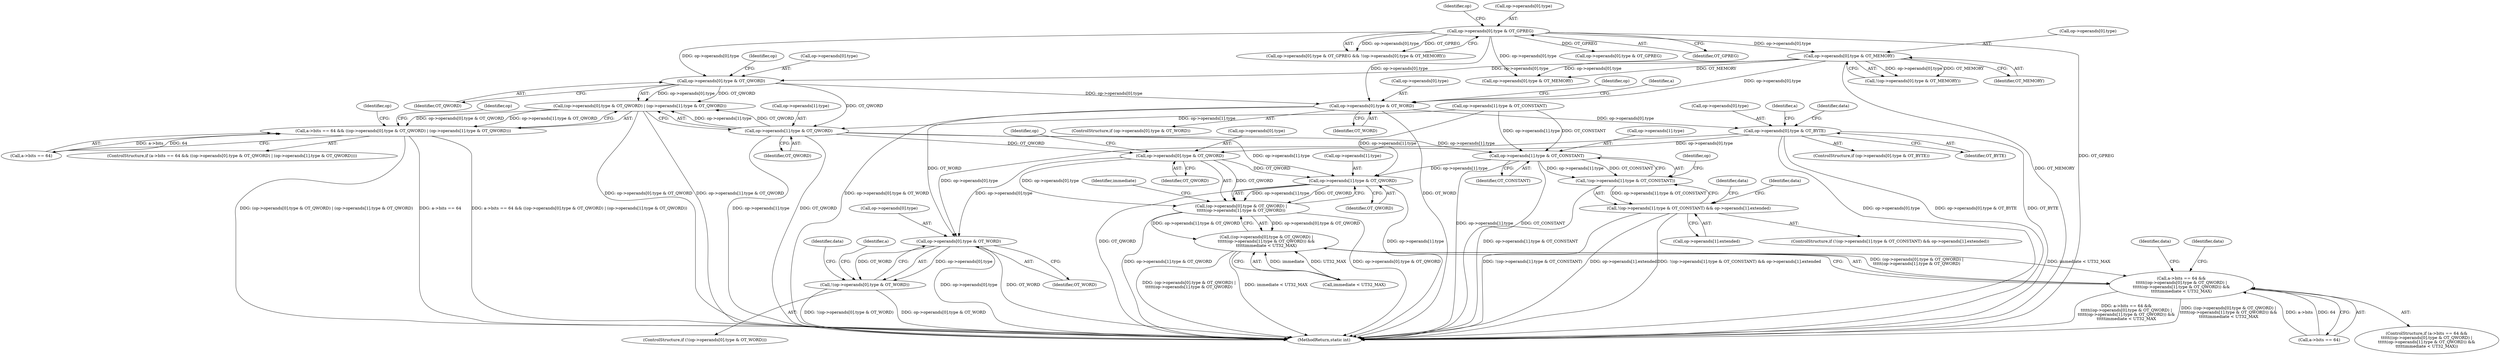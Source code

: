 digraph "0_radare2_f17bfd9f1da05f30f23a4dd05e9d2363e1406948@API" {
"1000217" [label="(Call,op->operands[0].type & OT_QWORD)"];
"1000189" [label="(Call,op->operands[0].type & OT_GPREG)"];
"1000199" [label="(Call,op->operands[0].type & OT_MEMORY)"];
"1000216" [label="(Call,(op->operands[0].type & OT_QWORD) | (op->operands[1].type & OT_QWORD))"];
"1000210" [label="(Call,a->bits == 64 && ((op->operands[0].type & OT_QWORD) | (op->operands[1].type & OT_QWORD)))"];
"1000226" [label="(Call,op->operands[1].type & OT_QWORD)"];
"1000239" [label="(Call,op->operands[1].type & OT_CONSTANT)"];
"1000238" [label="(Call,!(op->operands[1].type & OT_CONSTANT))"];
"1000237" [label="(Call,!(op->operands[1].type & OT_CONSTANT) && op->operands[1].extended)"];
"1000361" [label="(Call,op->operands[1].type & OT_QWORD)"];
"1000351" [label="(Call,(op->operands[0].type & OT_QWORD) |\n\t\t\t\t\t(op->operands[1].type & OT_QWORD))"];
"1000350" [label="(Call,((op->operands[0].type & OT_QWORD) |\n\t\t\t\t\t(op->operands[1].type & OT_QWORD)) &&\n\t\t\t\t\timmediate < UT32_MAX)"];
"1000344" [label="(Call,a->bits == 64 &&\n\t\t\t\t\t((op->operands[0].type & OT_QWORD) |\n\t\t\t\t\t(op->operands[1].type & OT_QWORD)) &&\n\t\t\t\t\timmediate < UT32_MAX)"];
"1000352" [label="(Call,op->operands[0].type & OT_QWORD)"];
"1000426" [label="(Call,op->operands[0].type & OT_WORD)"];
"1000425" [label="(Call,!(op->operands[0].type & OT_WORD))"];
"1000287" [label="(Call,op->operands[0].type & OT_WORD)"];
"1000311" [label="(Call,op->operands[0].type & OT_BYTE)"];
"1000352" [label="(Call,op->operands[0].type & OT_QWORD)"];
"1000266" [label="(Identifier,data)"];
"1000226" [label="(Call,op->operands[1].type & OT_QWORD)"];
"1000275" [label="(Identifier,op)"];
"1000353" [label="(Call,op->operands[0].type)"];
"1000315" [label="(Identifier,op)"];
"1000310" [label="(ControlStructure,if (op->operands[0].type & OT_BYTE))"];
"1000243" [label="(Identifier,op)"];
"1000362" [label="(Call,op->operands[1].type)"];
"1000237" [label="(Call,!(op->operands[1].type & OT_CONSTANT) && op->operands[1].extended)"];
"1000203" [label="(Identifier,op)"];
"1000189" [label="(Call,op->operands[0].type & OT_GPREG)"];
"1000427" [label="(Call,op->operands[0].type)"];
"1000456" [label="(Identifier,a)"];
"1000251" [label="(Identifier,op)"];
"1000497" [label="(Call,op->operands[0].type & OT_MEMORY)"];
"1000210" [label="(Call,a->bits == 64 && ((op->operands[0].type & OT_QWORD) | (op->operands[1].type & OT_QWORD)))"];
"1000198" [label="(Call,!(op->operands[0].type & OT_MEMORY))"];
"1000369" [label="(Identifier,OT_QWORD)"];
"1000343" [label="(ControlStructure,if (a->bits == 64 &&\n\t\t\t\t\t((op->operands[0].type & OT_QWORD) |\n\t\t\t\t\t(op->operands[1].type & OT_QWORD)) &&\n\t\t\t\t\timmediate < UT32_MAX))"];
"1000311" [label="(Call,op->operands[0].type & OT_BYTE)"];
"1000190" [label="(Call,op->operands[0].type)"];
"1000132" [label="(Call,op->operands[1].type & OT_CONSTANT)"];
"1000239" [label="(Call,op->operands[1].type & OT_CONSTANT)"];
"1000376" [label="(Identifier,data)"];
"1000434" [label="(Identifier,OT_WORD)"];
"1000426" [label="(Call,op->operands[0].type & OT_WORD)"];
"1000188" [label="(Call,op->operands[0].type & OT_GPREG && !(op->operands[0].type & OT_MEMORY))"];
"1000217" [label="(Call,op->operands[0].type & OT_QWORD)"];
"1000247" [label="(Identifier,OT_CONSTANT)"];
"1000425" [label="(Call,!(op->operands[0].type & OT_WORD))"];
"1000361" [label="(Call,op->operands[1].type & OT_QWORD)"];
"1000345" [label="(Call,a->bits == 64)"];
"1000240" [label="(Call,op->operands[1].type)"];
"1003220" [label="(MethodReturn,static int)"];
"1000209" [label="(ControlStructure,if (a->bits == 64 && ((op->operands[0].type & OT_QWORD) | (op->operands[1].type & OT_QWORD))))"];
"1000234" [label="(Identifier,OT_QWORD)"];
"1000438" [label="(Identifier,data)"];
"1000230" [label="(Identifier,op)"];
"1000351" [label="(Call,(op->operands[0].type & OT_QWORD) |\n\t\t\t\t\t(op->operands[1].type & OT_QWORD))"];
"1000319" [label="(Identifier,OT_BYTE)"];
"1000200" [label="(Call,op->operands[0].type)"];
"1000365" [label="(Identifier,op)"];
"1000347" [label="(Identifier,a)"];
"1000218" [label="(Call,op->operands[0].type)"];
"1000225" [label="(Identifier,OT_QWORD)"];
"1000238" [label="(Call,!(op->operands[1].type & OT_CONSTANT))"];
"1000287" [label="(Call,op->operands[0].type & OT_WORD)"];
"1000371" [label="(Identifier,immediate)"];
"1000518" [label="(Call,op->operands[0].type & OT_GPREG)"];
"1000398" [label="(Identifier,data)"];
"1000211" [label="(Call,a->bits == 64)"];
"1000258" [label="(Identifier,data)"];
"1000323" [label="(Identifier,data)"];
"1000248" [label="(Call,op->operands[1].extended)"];
"1000286" [label="(ControlStructure,if (op->operands[0].type & OT_WORD))"];
"1000350" [label="(Call,((op->operands[0].type & OT_QWORD) |\n\t\t\t\t\t(op->operands[1].type & OT_QWORD)) &&\n\t\t\t\t\timmediate < UT32_MAX)"];
"1000236" [label="(ControlStructure,if (!(op->operands[1].type & OT_CONSTANT) && op->operands[1].extended))"];
"1000312" [label="(Call,op->operands[0].type)"];
"1000300" [label="(Identifier,a)"];
"1000344" [label="(Call,a->bits == 64 &&\n\t\t\t\t\t((op->operands[0].type & OT_QWORD) |\n\t\t\t\t\t(op->operands[1].type & OT_QWORD)) &&\n\t\t\t\t\timmediate < UT32_MAX)"];
"1000424" [label="(ControlStructure,if (!(op->operands[0].type & OT_WORD)))"];
"1000295" [label="(Identifier,OT_WORD)"];
"1000360" [label="(Identifier,OT_QWORD)"];
"1000199" [label="(Call,op->operands[0].type & OT_MEMORY)"];
"1000197" [label="(Identifier,OT_GPREG)"];
"1000207" [label="(Identifier,OT_MEMORY)"];
"1000227" [label="(Call,op->operands[1].type)"];
"1000370" [label="(Call,immediate < UT32_MAX)"];
"1000288" [label="(Call,op->operands[0].type)"];
"1000216" [label="(Call,(op->operands[0].type & OT_QWORD) | (op->operands[1].type & OT_QWORD))"];
"1000217" -> "1000216"  [label="AST: "];
"1000217" -> "1000225"  [label="CFG: "];
"1000218" -> "1000217"  [label="AST: "];
"1000225" -> "1000217"  [label="AST: "];
"1000230" -> "1000217"  [label="CFG: "];
"1000217" -> "1000216"  [label="DDG: op->operands[0].type"];
"1000217" -> "1000216"  [label="DDG: OT_QWORD"];
"1000189" -> "1000217"  [label="DDG: op->operands[0].type"];
"1000199" -> "1000217"  [label="DDG: op->operands[0].type"];
"1000217" -> "1000226"  [label="DDG: OT_QWORD"];
"1000217" -> "1000287"  [label="DDG: op->operands[0].type"];
"1000189" -> "1000188"  [label="AST: "];
"1000189" -> "1000197"  [label="CFG: "];
"1000190" -> "1000189"  [label="AST: "];
"1000197" -> "1000189"  [label="AST: "];
"1000203" -> "1000189"  [label="CFG: "];
"1000188" -> "1000189"  [label="CFG: "];
"1000189" -> "1003220"  [label="DDG: OT_GPREG"];
"1000189" -> "1000188"  [label="DDG: op->operands[0].type"];
"1000189" -> "1000188"  [label="DDG: OT_GPREG"];
"1000189" -> "1000199"  [label="DDG: op->operands[0].type"];
"1000189" -> "1000287"  [label="DDG: op->operands[0].type"];
"1000189" -> "1000497"  [label="DDG: op->operands[0].type"];
"1000189" -> "1000518"  [label="DDG: OT_GPREG"];
"1000199" -> "1000198"  [label="AST: "];
"1000199" -> "1000207"  [label="CFG: "];
"1000200" -> "1000199"  [label="AST: "];
"1000207" -> "1000199"  [label="AST: "];
"1000198" -> "1000199"  [label="CFG: "];
"1000199" -> "1003220"  [label="DDG: OT_MEMORY"];
"1000199" -> "1000198"  [label="DDG: op->operands[0].type"];
"1000199" -> "1000198"  [label="DDG: OT_MEMORY"];
"1000199" -> "1000287"  [label="DDG: op->operands[0].type"];
"1000199" -> "1000497"  [label="DDG: op->operands[0].type"];
"1000199" -> "1000497"  [label="DDG: OT_MEMORY"];
"1000216" -> "1000210"  [label="AST: "];
"1000216" -> "1000226"  [label="CFG: "];
"1000226" -> "1000216"  [label="AST: "];
"1000210" -> "1000216"  [label="CFG: "];
"1000216" -> "1003220"  [label="DDG: op->operands[1].type & OT_QWORD"];
"1000216" -> "1003220"  [label="DDG: op->operands[0].type & OT_QWORD"];
"1000216" -> "1000210"  [label="DDG: op->operands[0].type & OT_QWORD"];
"1000216" -> "1000210"  [label="DDG: op->operands[1].type & OT_QWORD"];
"1000226" -> "1000216"  [label="DDG: op->operands[1].type"];
"1000226" -> "1000216"  [label="DDG: OT_QWORD"];
"1000210" -> "1000209"  [label="AST: "];
"1000210" -> "1000211"  [label="CFG: "];
"1000211" -> "1000210"  [label="AST: "];
"1000243" -> "1000210"  [label="CFG: "];
"1000275" -> "1000210"  [label="CFG: "];
"1000210" -> "1003220"  [label="DDG: a->bits == 64 && ((op->operands[0].type & OT_QWORD) | (op->operands[1].type & OT_QWORD))"];
"1000210" -> "1003220"  [label="DDG: (op->operands[0].type & OT_QWORD) | (op->operands[1].type & OT_QWORD)"];
"1000210" -> "1003220"  [label="DDG: a->bits == 64"];
"1000211" -> "1000210"  [label="DDG: a->bits"];
"1000211" -> "1000210"  [label="DDG: 64"];
"1000226" -> "1000234"  [label="CFG: "];
"1000227" -> "1000226"  [label="AST: "];
"1000234" -> "1000226"  [label="AST: "];
"1000226" -> "1003220"  [label="DDG: op->operands[1].type"];
"1000226" -> "1003220"  [label="DDG: OT_QWORD"];
"1000132" -> "1000226"  [label="DDG: op->operands[1].type"];
"1000226" -> "1000239"  [label="DDG: op->operands[1].type"];
"1000226" -> "1000352"  [label="DDG: OT_QWORD"];
"1000226" -> "1000361"  [label="DDG: op->operands[1].type"];
"1000239" -> "1000238"  [label="AST: "];
"1000239" -> "1000247"  [label="CFG: "];
"1000240" -> "1000239"  [label="AST: "];
"1000247" -> "1000239"  [label="AST: "];
"1000238" -> "1000239"  [label="CFG: "];
"1000239" -> "1003220"  [label="DDG: op->operands[1].type"];
"1000239" -> "1003220"  [label="DDG: OT_CONSTANT"];
"1000239" -> "1000238"  [label="DDG: op->operands[1].type"];
"1000239" -> "1000238"  [label="DDG: OT_CONSTANT"];
"1000132" -> "1000239"  [label="DDG: op->operands[1].type"];
"1000132" -> "1000239"  [label="DDG: OT_CONSTANT"];
"1000239" -> "1000361"  [label="DDG: op->operands[1].type"];
"1000238" -> "1000237"  [label="AST: "];
"1000251" -> "1000238"  [label="CFG: "];
"1000237" -> "1000238"  [label="CFG: "];
"1000238" -> "1003220"  [label="DDG: op->operands[1].type & OT_CONSTANT"];
"1000238" -> "1000237"  [label="DDG: op->operands[1].type & OT_CONSTANT"];
"1000237" -> "1000236"  [label="AST: "];
"1000237" -> "1000248"  [label="CFG: "];
"1000248" -> "1000237"  [label="AST: "];
"1000258" -> "1000237"  [label="CFG: "];
"1000266" -> "1000237"  [label="CFG: "];
"1000237" -> "1003220"  [label="DDG: op->operands[1].extended"];
"1000237" -> "1003220"  [label="DDG: !(op->operands[1].type & OT_CONSTANT) && op->operands[1].extended"];
"1000237" -> "1003220"  [label="DDG: !(op->operands[1].type & OT_CONSTANT)"];
"1000361" -> "1000351"  [label="AST: "];
"1000361" -> "1000369"  [label="CFG: "];
"1000362" -> "1000361"  [label="AST: "];
"1000369" -> "1000361"  [label="AST: "];
"1000351" -> "1000361"  [label="CFG: "];
"1000361" -> "1003220"  [label="DDG: OT_QWORD"];
"1000361" -> "1003220"  [label="DDG: op->operands[1].type"];
"1000361" -> "1000351"  [label="DDG: op->operands[1].type"];
"1000361" -> "1000351"  [label="DDG: OT_QWORD"];
"1000132" -> "1000361"  [label="DDG: op->operands[1].type"];
"1000352" -> "1000361"  [label="DDG: OT_QWORD"];
"1000351" -> "1000350"  [label="AST: "];
"1000352" -> "1000351"  [label="AST: "];
"1000371" -> "1000351"  [label="CFG: "];
"1000350" -> "1000351"  [label="CFG: "];
"1000351" -> "1003220"  [label="DDG: op->operands[1].type & OT_QWORD"];
"1000351" -> "1003220"  [label="DDG: op->operands[0].type & OT_QWORD"];
"1000351" -> "1000350"  [label="DDG: op->operands[0].type & OT_QWORD"];
"1000351" -> "1000350"  [label="DDG: op->operands[1].type & OT_QWORD"];
"1000352" -> "1000351"  [label="DDG: op->operands[0].type"];
"1000352" -> "1000351"  [label="DDG: OT_QWORD"];
"1000350" -> "1000344"  [label="AST: "];
"1000350" -> "1000370"  [label="CFG: "];
"1000370" -> "1000350"  [label="AST: "];
"1000344" -> "1000350"  [label="CFG: "];
"1000350" -> "1003220"  [label="DDG: (op->operands[0].type & OT_QWORD) |\n\t\t\t\t\t(op->operands[1].type & OT_QWORD)"];
"1000350" -> "1003220"  [label="DDG: immediate < UT32_MAX"];
"1000350" -> "1000344"  [label="DDG: (op->operands[0].type & OT_QWORD) |\n\t\t\t\t\t(op->operands[1].type & OT_QWORD)"];
"1000350" -> "1000344"  [label="DDG: immediate < UT32_MAX"];
"1000370" -> "1000350"  [label="DDG: immediate"];
"1000370" -> "1000350"  [label="DDG: UT32_MAX"];
"1000344" -> "1000343"  [label="AST: "];
"1000344" -> "1000345"  [label="CFG: "];
"1000345" -> "1000344"  [label="AST: "];
"1000376" -> "1000344"  [label="CFG: "];
"1000398" -> "1000344"  [label="CFG: "];
"1000344" -> "1003220"  [label="DDG: a->bits == 64 &&\n\t\t\t\t\t((op->operands[0].type & OT_QWORD) |\n\t\t\t\t\t(op->operands[1].type & OT_QWORD)) &&\n\t\t\t\t\timmediate < UT32_MAX"];
"1000344" -> "1003220"  [label="DDG: ((op->operands[0].type & OT_QWORD) |\n\t\t\t\t\t(op->operands[1].type & OT_QWORD)) &&\n\t\t\t\t\timmediate < UT32_MAX"];
"1000345" -> "1000344"  [label="DDG: a->bits"];
"1000345" -> "1000344"  [label="DDG: 64"];
"1000352" -> "1000360"  [label="CFG: "];
"1000353" -> "1000352"  [label="AST: "];
"1000360" -> "1000352"  [label="AST: "];
"1000365" -> "1000352"  [label="CFG: "];
"1000311" -> "1000352"  [label="DDG: op->operands[0].type"];
"1000352" -> "1000426"  [label="DDG: op->operands[0].type"];
"1000426" -> "1000425"  [label="AST: "];
"1000426" -> "1000434"  [label="CFG: "];
"1000427" -> "1000426"  [label="AST: "];
"1000434" -> "1000426"  [label="AST: "];
"1000425" -> "1000426"  [label="CFG: "];
"1000426" -> "1003220"  [label="DDG: op->operands[0].type"];
"1000426" -> "1003220"  [label="DDG: OT_WORD"];
"1000426" -> "1000425"  [label="DDG: op->operands[0].type"];
"1000426" -> "1000425"  [label="DDG: OT_WORD"];
"1000311" -> "1000426"  [label="DDG: op->operands[0].type"];
"1000287" -> "1000426"  [label="DDG: OT_WORD"];
"1000425" -> "1000424"  [label="AST: "];
"1000438" -> "1000425"  [label="CFG: "];
"1000456" -> "1000425"  [label="CFG: "];
"1000425" -> "1003220"  [label="DDG: op->operands[0].type & OT_WORD"];
"1000425" -> "1003220"  [label="DDG: !(op->operands[0].type & OT_WORD)"];
"1000287" -> "1000286"  [label="AST: "];
"1000287" -> "1000295"  [label="CFG: "];
"1000288" -> "1000287"  [label="AST: "];
"1000295" -> "1000287"  [label="AST: "];
"1000300" -> "1000287"  [label="CFG: "];
"1000315" -> "1000287"  [label="CFG: "];
"1000287" -> "1003220"  [label="DDG: op->operands[0].type & OT_WORD"];
"1000287" -> "1003220"  [label="DDG: OT_WORD"];
"1000287" -> "1000311"  [label="DDG: op->operands[0].type"];
"1000311" -> "1000310"  [label="AST: "];
"1000311" -> "1000319"  [label="CFG: "];
"1000312" -> "1000311"  [label="AST: "];
"1000319" -> "1000311"  [label="AST: "];
"1000323" -> "1000311"  [label="CFG: "];
"1000347" -> "1000311"  [label="CFG: "];
"1000311" -> "1003220"  [label="DDG: op->operands[0].type"];
"1000311" -> "1003220"  [label="DDG: op->operands[0].type & OT_BYTE"];
"1000311" -> "1003220"  [label="DDG: OT_BYTE"];
}
